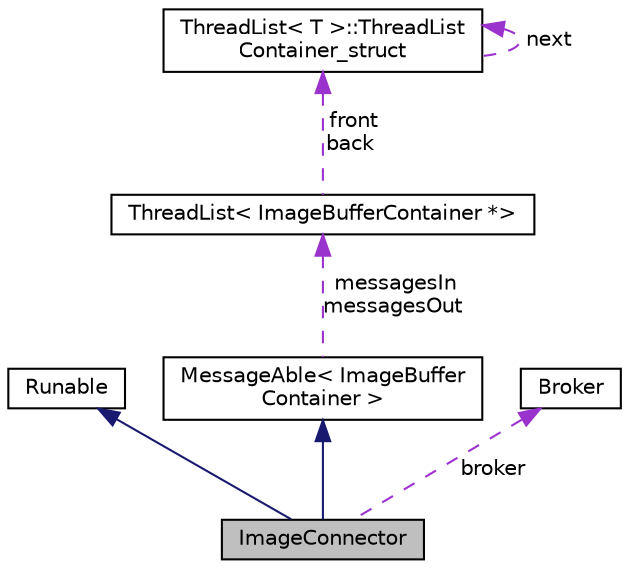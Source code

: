 digraph "ImageConnector"
{
  edge [fontname="Helvetica",fontsize="10",labelfontname="Helvetica",labelfontsize="10"];
  node [fontname="Helvetica",fontsize="10",shape=record];
  Node8 [label="ImageConnector",height=0.2,width=0.4,color="black", fillcolor="grey75", style="filled", fontcolor="black"];
  Node9 -> Node8 [dir="back",color="midnightblue",fontsize="10",style="solid",fontname="Helvetica"];
  Node9 [label="Runable",height=0.2,width=0.4,color="black", fillcolor="white", style="filled",URL="$classRunable.html"];
  Node10 -> Node8 [dir="back",color="midnightblue",fontsize="10",style="solid",fontname="Helvetica"];
  Node10 [label="MessageAble\< ImageBuffer\lContainer \>",height=0.2,width=0.4,color="black", fillcolor="white", style="filled",URL="$classMessageAble.html"];
  Node11 -> Node10 [dir="back",color="darkorchid3",fontsize="10",style="dashed",label=" messagesIn\nmessagesOut" ,fontname="Helvetica"];
  Node11 [label="ThreadList\< ImageBufferContainer *\>",height=0.2,width=0.4,color="black", fillcolor="white", style="filled",URL="$classThreadList.html"];
  Node12 -> Node11 [dir="back",color="darkorchid3",fontsize="10",style="dashed",label=" front\nback" ,fontname="Helvetica"];
  Node12 [label="ThreadList\< T \>::ThreadList\lContainer_struct",height=0.2,width=0.4,color="black", fillcolor="white", style="filled",URL="$structThreadList_1_1ThreadListContainer__struct.html"];
  Node12 -> Node12 [dir="back",color="darkorchid3",fontsize="10",style="dashed",label=" next" ,fontname="Helvetica"];
  Node13 -> Node8 [dir="back",color="darkorchid3",fontsize="10",style="dashed",label=" broker" ,fontname="Helvetica"];
  Node13 [label="Broker",height=0.2,width=0.4,color="black", fillcolor="white", style="filled",URL="$classBroker.html"];
}
